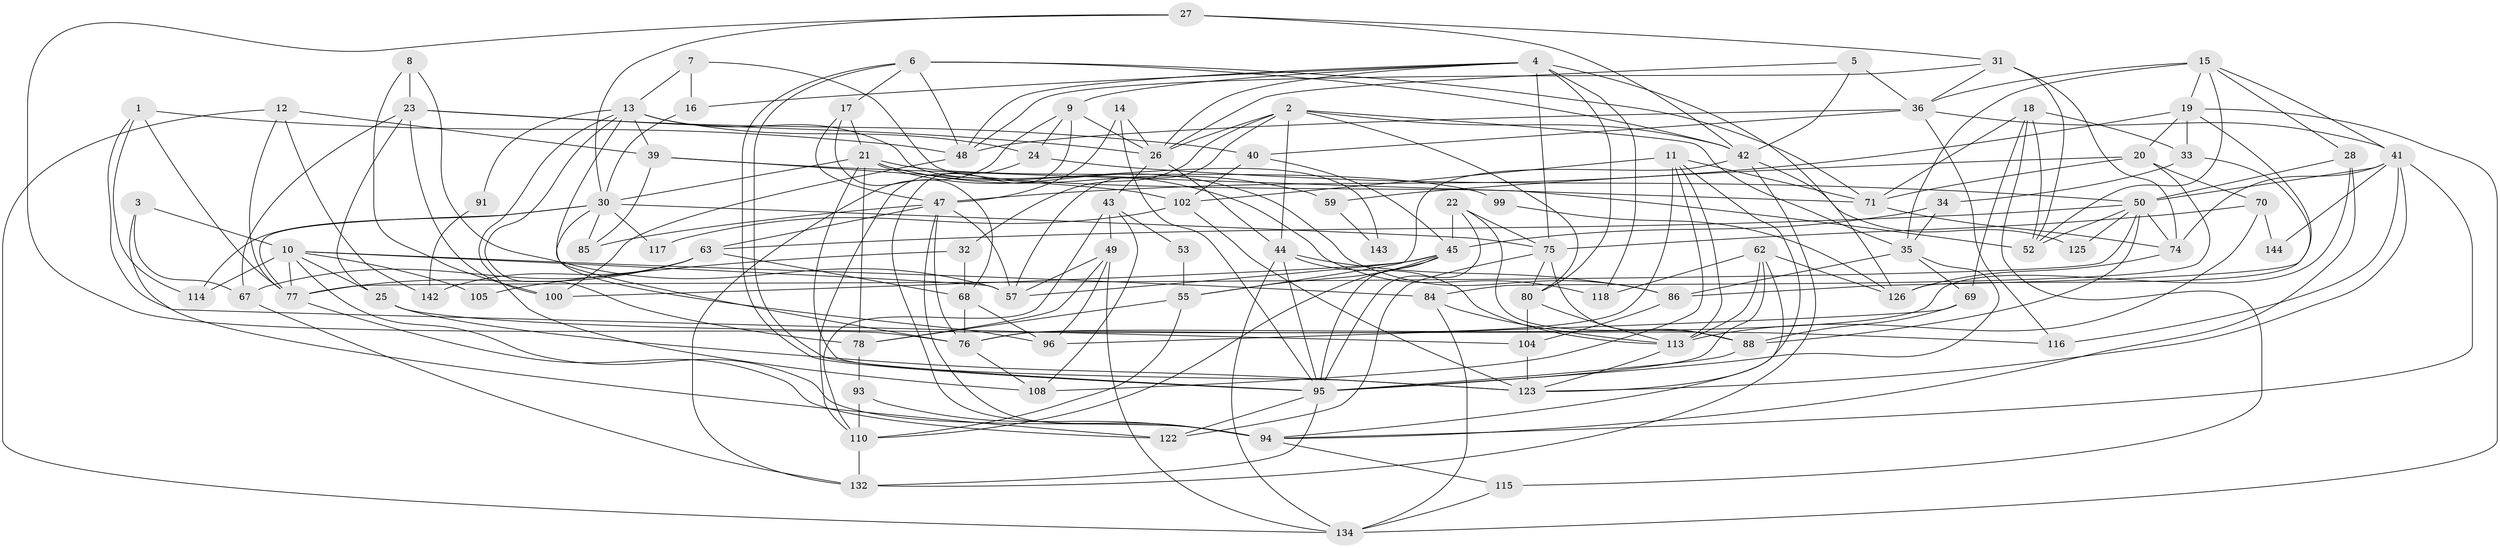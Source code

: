 // Generated by graph-tools (version 1.1) at 2025/52/02/27/25 19:52:04]
// undirected, 95 vertices, 235 edges
graph export_dot {
graph [start="1"]
  node [color=gray90,style=filled];
  1;
  2 [super="+106"];
  3;
  4 [super="+73"];
  5;
  6 [super="+66"];
  7;
  8 [super="+37"];
  9 [super="+145"];
  10 [super="+60"];
  11;
  12 [super="+111"];
  13 [super="+61"];
  14;
  15 [super="+82"];
  16 [super="+131"];
  17 [super="+38"];
  18 [super="+138"];
  19 [super="+64"];
  20 [super="+51"];
  21 [super="+83"];
  22 [super="+120"];
  23 [super="+65"];
  24;
  25;
  26 [super="+29"];
  27;
  28 [super="+56"];
  30 [super="+128"];
  31 [super="+97"];
  32 [super="+79"];
  33;
  34;
  35;
  36 [super="+119"];
  39 [super="+135"];
  40;
  41 [super="+139"];
  42 [super="+103"];
  43;
  44 [super="+46"];
  45 [super="+58"];
  47 [super="+127"];
  48 [super="+72"];
  49 [super="+54"];
  50 [super="+101"];
  52 [super="+90"];
  53;
  55 [super="+87"];
  57 [super="+130"];
  59;
  62 [super="+81"];
  63;
  67 [super="+141"];
  68 [super="+112"];
  69;
  70;
  71 [super="+147"];
  74 [super="+89"];
  75 [super="+121"];
  76 [super="+124"];
  77 [super="+146"];
  78;
  80 [super="+92"];
  84;
  85;
  86 [super="+137"];
  88 [super="+98"];
  91;
  93;
  94 [super="+133"];
  95 [super="+109"];
  96;
  99;
  100;
  102 [super="+107"];
  104;
  105;
  108;
  110 [super="+148"];
  113;
  114;
  115;
  116;
  117;
  118;
  122;
  123 [super="+129"];
  125;
  126 [super="+136"];
  132 [super="+140"];
  134;
  142;
  143;
  144;
  1 -- 114;
  1 -- 104;
  1 -- 48;
  1 -- 77;
  2 -- 80;
  2 -- 35;
  2 -- 57;
  2 -- 26;
  2 -- 32;
  2 -- 42;
  2 -- 44;
  3 -- 10;
  3 -- 122;
  3 -- 67;
  4 -- 9;
  4 -- 26;
  4 -- 80;
  4 -- 118;
  4 -- 16;
  4 -- 75 [weight=2];
  4 -- 48;
  4 -- 126;
  5 -- 26;
  5 -- 36;
  5 -- 42;
  6 -- 95;
  6 -- 95;
  6 -- 71;
  6 -- 48;
  6 -- 17;
  6 -- 42;
  7 -- 16;
  7 -- 52;
  7 -- 13;
  8 -- 100;
  8 -- 23;
  8 -- 57;
  9 -- 24;
  9 -- 94;
  9 -- 26;
  9 -- 132;
  10 -- 25;
  10 -- 84;
  10 -- 105;
  10 -- 114;
  10 -- 94;
  10 -- 77;
  10 -- 57;
  11 -- 123;
  11 -- 113;
  11 -- 71;
  11 -- 76;
  11 -- 108;
  11 -- 102;
  12 -- 39;
  12 -- 134;
  12 -- 142;
  12 -- 77;
  13 -- 91;
  13 -- 143;
  13 -- 39;
  13 -- 96;
  13 -- 24;
  13 -- 108;
  13 -- 78;
  14 -- 47;
  14 -- 95;
  14 -- 26;
  15 -- 36;
  15 -- 41;
  15 -- 35;
  15 -- 52;
  15 -- 28;
  15 -- 19;
  16 -- 30;
  17 -- 21;
  17 -- 47;
  17 -- 68;
  18 -- 33;
  18 -- 52;
  18 -- 115;
  18 -- 69;
  18 -- 71;
  19 -- 33;
  19 -- 86;
  19 -- 20;
  19 -- 134;
  19 -- 47;
  20 -- 71;
  20 -- 84;
  20 -- 59;
  20 -- 70;
  21 -- 118;
  21 -- 30;
  21 -- 59;
  21 -- 99;
  21 -- 86;
  21 -- 123;
  21 -- 78;
  22 -- 75;
  22 -- 88;
  22 -- 45;
  22 -- 95;
  23 -- 100;
  23 -- 67;
  23 -- 40;
  23 -- 25;
  23 -- 26;
  24 -- 110;
  24 -- 50;
  25 -- 116;
  25 -- 123;
  26 -- 43;
  26 -- 44;
  27 -- 42;
  27 -- 30;
  27 -- 76;
  27 -- 31;
  28 -- 50;
  28 -- 94;
  28 -- 76;
  30 -- 114;
  30 -- 117;
  30 -- 85;
  30 -- 75;
  30 -- 77;
  30 -- 76;
  31 -- 48;
  31 -- 52 [weight=2];
  31 -- 36;
  31 -- 74;
  32 -- 105 [weight=2];
  32 -- 68;
  33 -- 126;
  33 -- 34;
  34 -- 35;
  34 -- 45;
  35 -- 69;
  35 -- 95;
  35 -- 86;
  36 -- 48;
  36 -- 40;
  36 -- 116;
  36 -- 41;
  39 -- 71;
  39 -- 85;
  39 -- 102;
  40 -- 45;
  40 -- 102;
  41 -- 50;
  41 -- 123;
  41 -- 94;
  41 -- 144;
  41 -- 116;
  41 -- 74;
  42 -- 132;
  42 -- 125;
  42 -- 55;
  43 -- 108;
  43 -- 53;
  43 -- 110;
  43 -- 49;
  44 -- 86;
  44 -- 95;
  44 -- 113;
  44 -- 134;
  45 -- 110;
  45 -- 95;
  45 -- 100;
  45 -- 55;
  45 -- 57;
  47 -- 57;
  47 -- 76;
  47 -- 85;
  47 -- 63;
  47 -- 94;
  48 -- 100;
  49 -- 78;
  49 -- 134;
  49 -- 96;
  49 -- 57;
  50 -- 63;
  50 -- 77;
  50 -- 52;
  50 -- 74;
  50 -- 88;
  50 -- 125;
  53 -- 55;
  55 -- 78;
  55 -- 110;
  59 -- 143;
  62 -- 113;
  62 -- 118;
  62 -- 94;
  62 -- 126;
  62 -- 95;
  63 -- 142;
  63 -- 67;
  63 -- 77;
  63 -- 68;
  67 -- 132;
  68 -- 76;
  68 -- 96;
  69 -- 96;
  69 -- 88;
  70 -- 113;
  70 -- 144;
  70 -- 75;
  71 -- 74;
  74 -- 126;
  75 -- 122;
  75 -- 88 [weight=2];
  75 -- 80;
  76 -- 108;
  77 -- 122;
  78 -- 93;
  80 -- 113;
  80 -- 104;
  84 -- 113;
  84 -- 134;
  86 -- 104;
  88 -- 95;
  91 -- 142;
  93 -- 110;
  93 -- 94;
  94 -- 115;
  95 -- 122;
  95 -- 132;
  99 -- 126;
  102 -- 123;
  102 -- 117;
  104 -- 123;
  110 -- 132;
  113 -- 123;
  115 -- 134;
}
